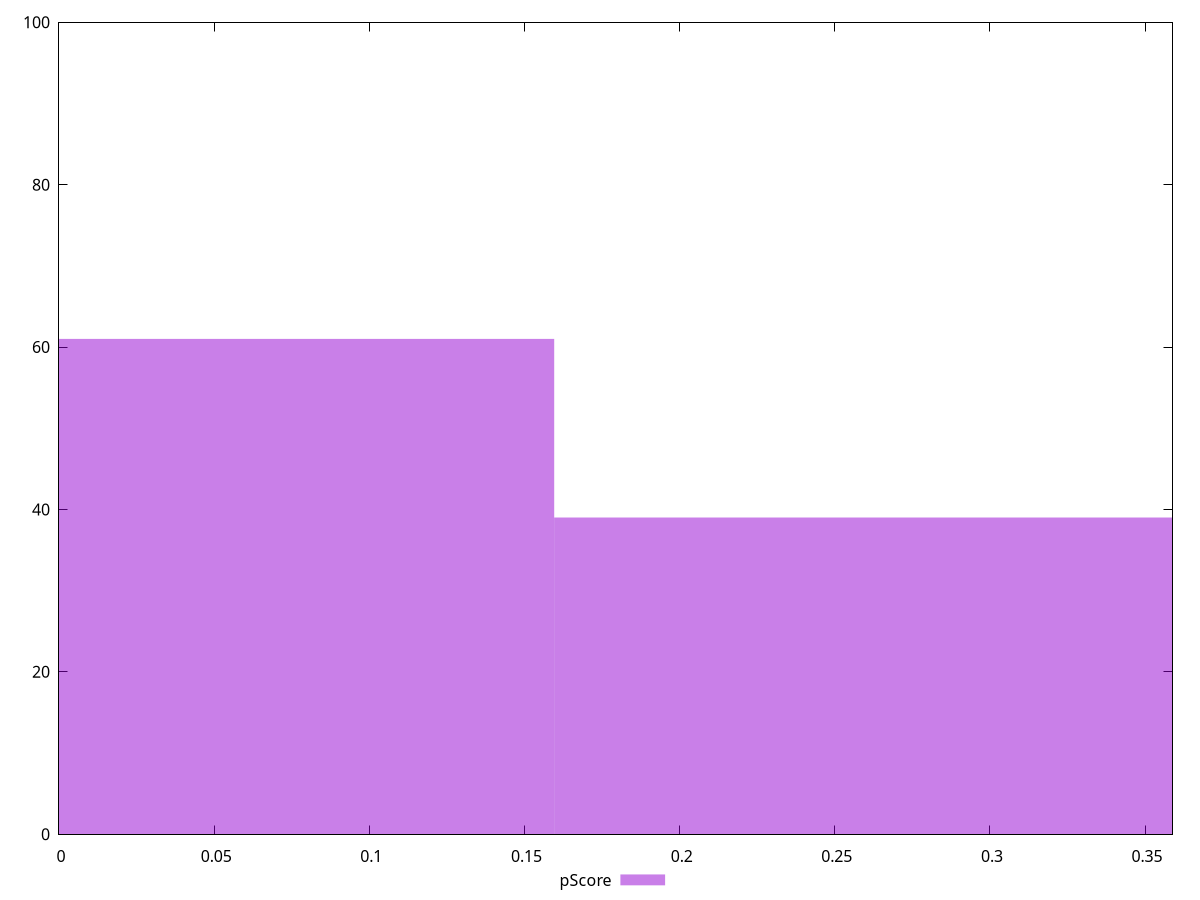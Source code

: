 reset

$pScore <<EOF
0 61
0.3191561108537519 39
EOF

set key outside below
set boxwidth 0.3191561108537519
set xrange [0:0.3588235294117647]
set yrange [0:100]
set trange [0:100]
set style fill transparent solid 0.5 noborder
set terminal svg size 640, 490 enhanced background rgb 'white'
set output "report_00025_2021-02-22T21:38:55.199Z/uses-text-compression/samples/pages/pScore/histogram.svg"

plot $pScore title "pScore" with boxes

reset

